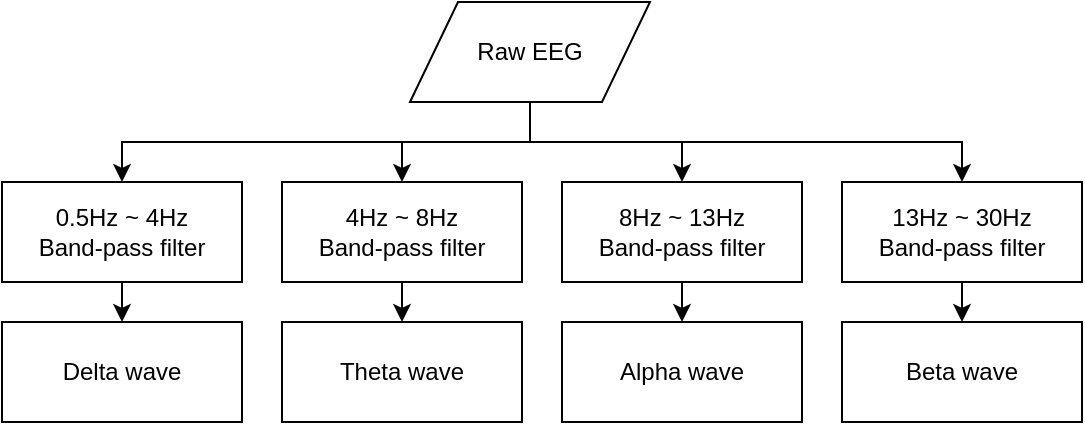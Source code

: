 <mxfile version="13.1.2" type="github"><diagram id="C5RBs43oDa-KdzZeNtuy" name="Page-1"><mxGraphModel dx="1422" dy="794" grid="1" gridSize="10" guides="1" tooltips="1" connect="1" arrows="1" fold="1" page="1" pageScale="1" pageWidth="827" pageHeight="1169" math="0" shadow="0"><root><mxCell id="WIyWlLk6GJQsqaUBKTNV-0"/><mxCell id="WIyWlLk6GJQsqaUBKTNV-1" parent="WIyWlLk6GJQsqaUBKTNV-0"/><mxCell id="7cdhU_byT9C1ibm3wrQT-12" style="edgeStyle=orthogonalEdgeStyle;rounded=0;orthogonalLoop=1;jettySize=auto;html=1;exitX=0.5;exitY=1;exitDx=0;exitDy=0;entryX=0.5;entryY=0;entryDx=0;entryDy=0;" edge="1" parent="WIyWlLk6GJQsqaUBKTNV-1" source="7cdhU_byT9C1ibm3wrQT-0" target="7cdhU_byT9C1ibm3wrQT-3"><mxGeometry relative="1" as="geometry"/></mxCell><mxCell id="7cdhU_byT9C1ibm3wrQT-13" style="edgeStyle=orthogonalEdgeStyle;rounded=0;orthogonalLoop=1;jettySize=auto;html=1;exitX=0.5;exitY=1;exitDx=0;exitDy=0;entryX=0.5;entryY=0;entryDx=0;entryDy=0;" edge="1" parent="WIyWlLk6GJQsqaUBKTNV-1" source="7cdhU_byT9C1ibm3wrQT-0" target="7cdhU_byT9C1ibm3wrQT-4"><mxGeometry relative="1" as="geometry"/></mxCell><mxCell id="7cdhU_byT9C1ibm3wrQT-14" style="edgeStyle=orthogonalEdgeStyle;rounded=0;orthogonalLoop=1;jettySize=auto;html=1;exitX=0.5;exitY=1;exitDx=0;exitDy=0;entryX=0.5;entryY=0;entryDx=0;entryDy=0;" edge="1" parent="WIyWlLk6GJQsqaUBKTNV-1" source="7cdhU_byT9C1ibm3wrQT-0" target="7cdhU_byT9C1ibm3wrQT-5"><mxGeometry relative="1" as="geometry"/></mxCell><mxCell id="7cdhU_byT9C1ibm3wrQT-15" style="edgeStyle=orthogonalEdgeStyle;rounded=0;orthogonalLoop=1;jettySize=auto;html=1;exitX=0.5;exitY=1;exitDx=0;exitDy=0;entryX=0.5;entryY=0;entryDx=0;entryDy=0;" edge="1" parent="WIyWlLk6GJQsqaUBKTNV-1" source="7cdhU_byT9C1ibm3wrQT-0" target="7cdhU_byT9C1ibm3wrQT-6"><mxGeometry relative="1" as="geometry"/></mxCell><mxCell id="7cdhU_byT9C1ibm3wrQT-0" value="Raw EEG" style="shape=parallelogram;perimeter=parallelogramPerimeter;whiteSpace=wrap;html=1;" vertex="1" parent="WIyWlLk6GJQsqaUBKTNV-1"><mxGeometry x="354" y="60" width="120" height="50" as="geometry"/></mxCell><mxCell id="7cdhU_byT9C1ibm3wrQT-16" style="edgeStyle=orthogonalEdgeStyle;rounded=0;orthogonalLoop=1;jettySize=auto;html=1;exitX=0.5;exitY=1;exitDx=0;exitDy=0;entryX=0.5;entryY=0;entryDx=0;entryDy=0;" edge="1" parent="WIyWlLk6GJQsqaUBKTNV-1" source="7cdhU_byT9C1ibm3wrQT-3" target="7cdhU_byT9C1ibm3wrQT-8"><mxGeometry relative="1" as="geometry"/></mxCell><mxCell id="7cdhU_byT9C1ibm3wrQT-3" value="0.5Hz ~ 4Hz&lt;br&gt;Band-pass filter" style="rounded=0;whiteSpace=wrap;html=1;" vertex="1" parent="WIyWlLk6GJQsqaUBKTNV-1"><mxGeometry x="150" y="150" width="120" height="50" as="geometry"/></mxCell><mxCell id="7cdhU_byT9C1ibm3wrQT-17" style="edgeStyle=orthogonalEdgeStyle;rounded=0;orthogonalLoop=1;jettySize=auto;html=1;exitX=0.5;exitY=1;exitDx=0;exitDy=0;entryX=0.5;entryY=0;entryDx=0;entryDy=0;" edge="1" parent="WIyWlLk6GJQsqaUBKTNV-1" source="7cdhU_byT9C1ibm3wrQT-4" target="7cdhU_byT9C1ibm3wrQT-9"><mxGeometry relative="1" as="geometry"/></mxCell><mxCell id="7cdhU_byT9C1ibm3wrQT-4" value="4Hz ~ 8Hz&lt;br&gt;Band-pass filter" style="rounded=0;whiteSpace=wrap;html=1;" vertex="1" parent="WIyWlLk6GJQsqaUBKTNV-1"><mxGeometry x="290" y="150" width="120" height="50" as="geometry"/></mxCell><mxCell id="7cdhU_byT9C1ibm3wrQT-18" style="edgeStyle=orthogonalEdgeStyle;rounded=0;orthogonalLoop=1;jettySize=auto;html=1;exitX=0.5;exitY=1;exitDx=0;exitDy=0;entryX=0.5;entryY=0;entryDx=0;entryDy=0;" edge="1" parent="WIyWlLk6GJQsqaUBKTNV-1" source="7cdhU_byT9C1ibm3wrQT-5" target="7cdhU_byT9C1ibm3wrQT-10"><mxGeometry relative="1" as="geometry"/></mxCell><mxCell id="7cdhU_byT9C1ibm3wrQT-5" value="8Hz ~ 13Hz&lt;br&gt;Band-pass filter" style="rounded=0;whiteSpace=wrap;html=1;" vertex="1" parent="WIyWlLk6GJQsqaUBKTNV-1"><mxGeometry x="430" y="150" width="120" height="50" as="geometry"/></mxCell><mxCell id="7cdhU_byT9C1ibm3wrQT-19" style="edgeStyle=orthogonalEdgeStyle;rounded=0;orthogonalLoop=1;jettySize=auto;html=1;exitX=0.5;exitY=1;exitDx=0;exitDy=0;entryX=0.5;entryY=0;entryDx=0;entryDy=0;" edge="1" parent="WIyWlLk6GJQsqaUBKTNV-1" source="7cdhU_byT9C1ibm3wrQT-6" target="7cdhU_byT9C1ibm3wrQT-11"><mxGeometry relative="1" as="geometry"/></mxCell><mxCell id="7cdhU_byT9C1ibm3wrQT-6" value="13Hz ~ 30Hz&lt;br&gt;Band-pass filter" style="rounded=0;whiteSpace=wrap;html=1;" vertex="1" parent="WIyWlLk6GJQsqaUBKTNV-1"><mxGeometry x="570" y="150" width="120" height="50" as="geometry"/></mxCell><mxCell id="7cdhU_byT9C1ibm3wrQT-8" value="Delta wave" style="rounded=0;whiteSpace=wrap;html=1;" vertex="1" parent="WIyWlLk6GJQsqaUBKTNV-1"><mxGeometry x="150" y="220" width="120" height="50" as="geometry"/></mxCell><mxCell id="7cdhU_byT9C1ibm3wrQT-9" value="Theta wave" style="rounded=0;whiteSpace=wrap;html=1;" vertex="1" parent="WIyWlLk6GJQsqaUBKTNV-1"><mxGeometry x="290" y="220" width="120" height="50" as="geometry"/></mxCell><mxCell id="7cdhU_byT9C1ibm3wrQT-10" value="Alpha wave" style="rounded=0;whiteSpace=wrap;html=1;" vertex="1" parent="WIyWlLk6GJQsqaUBKTNV-1"><mxGeometry x="430" y="220" width="120" height="50" as="geometry"/></mxCell><mxCell id="7cdhU_byT9C1ibm3wrQT-11" value="Beta wave" style="rounded=0;whiteSpace=wrap;html=1;" vertex="1" parent="WIyWlLk6GJQsqaUBKTNV-1"><mxGeometry x="570" y="220" width="120" height="50" as="geometry"/></mxCell></root></mxGraphModel></diagram></mxfile>